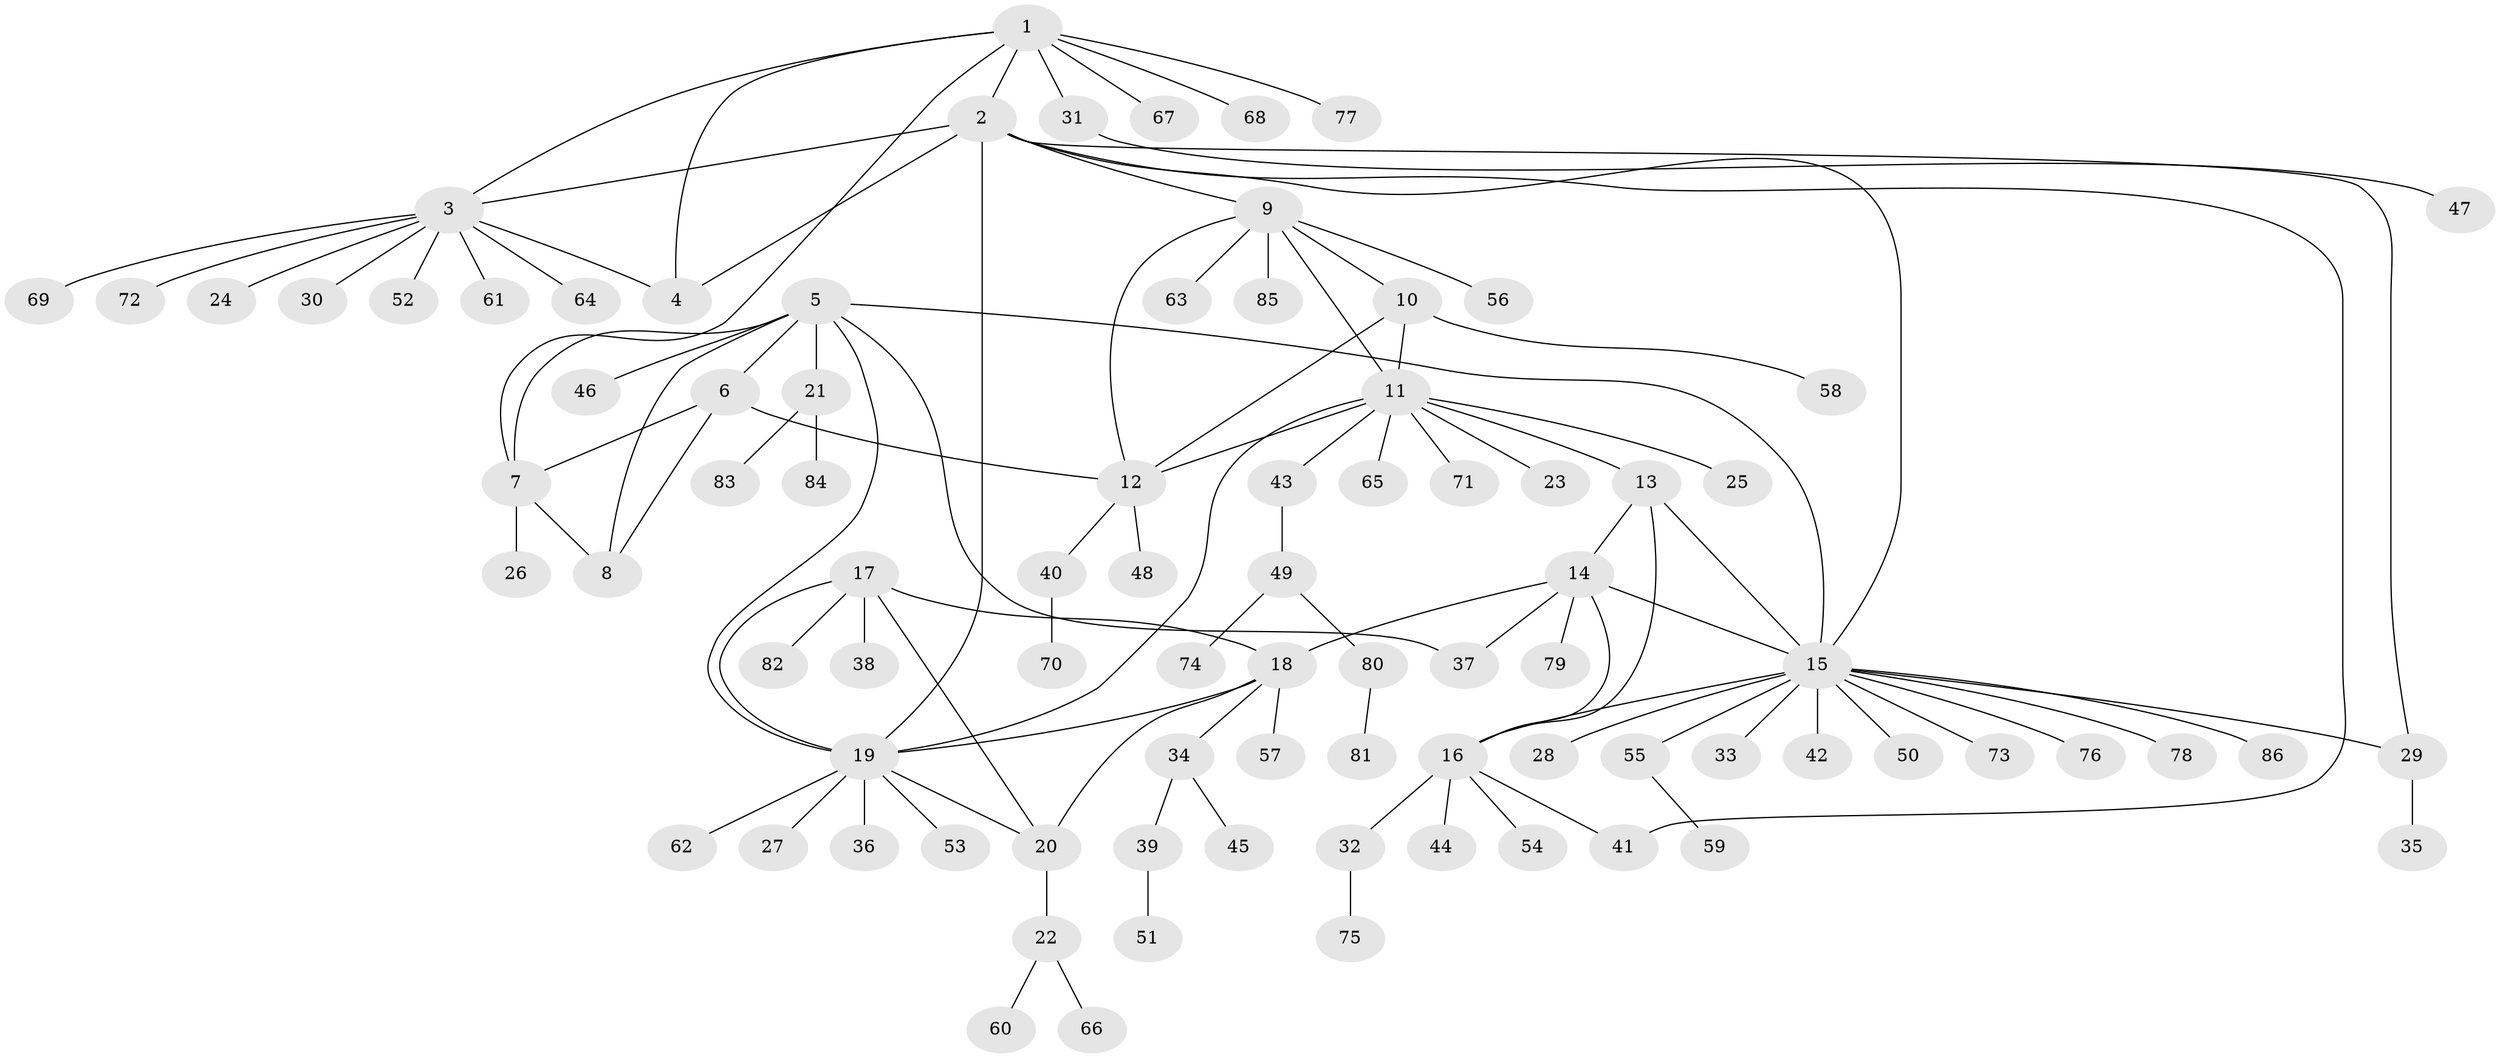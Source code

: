 // Generated by graph-tools (version 1.1) at 2025/37/03/09/25 02:37:17]
// undirected, 86 vertices, 109 edges
graph export_dot {
graph [start="1"]
  node [color=gray90,style=filled];
  1;
  2;
  3;
  4;
  5;
  6;
  7;
  8;
  9;
  10;
  11;
  12;
  13;
  14;
  15;
  16;
  17;
  18;
  19;
  20;
  21;
  22;
  23;
  24;
  25;
  26;
  27;
  28;
  29;
  30;
  31;
  32;
  33;
  34;
  35;
  36;
  37;
  38;
  39;
  40;
  41;
  42;
  43;
  44;
  45;
  46;
  47;
  48;
  49;
  50;
  51;
  52;
  53;
  54;
  55;
  56;
  57;
  58;
  59;
  60;
  61;
  62;
  63;
  64;
  65;
  66;
  67;
  68;
  69;
  70;
  71;
  72;
  73;
  74;
  75;
  76;
  77;
  78;
  79;
  80;
  81;
  82;
  83;
  84;
  85;
  86;
  1 -- 2;
  1 -- 3;
  1 -- 4;
  1 -- 7;
  1 -- 31;
  1 -- 67;
  1 -- 68;
  1 -- 77;
  2 -- 3;
  2 -- 4;
  2 -- 9;
  2 -- 15;
  2 -- 19;
  2 -- 29;
  2 -- 41;
  3 -- 4;
  3 -- 24;
  3 -- 30;
  3 -- 52;
  3 -- 61;
  3 -- 64;
  3 -- 69;
  3 -- 72;
  5 -- 6;
  5 -- 7;
  5 -- 8;
  5 -- 15;
  5 -- 19;
  5 -- 21;
  5 -- 37;
  5 -- 46;
  6 -- 7;
  6 -- 8;
  6 -- 12;
  7 -- 8;
  7 -- 26;
  9 -- 10;
  9 -- 11;
  9 -- 12;
  9 -- 56;
  9 -- 63;
  9 -- 85;
  10 -- 11;
  10 -- 12;
  10 -- 58;
  11 -- 12;
  11 -- 13;
  11 -- 19;
  11 -- 23;
  11 -- 25;
  11 -- 43;
  11 -- 65;
  11 -- 71;
  12 -- 40;
  12 -- 48;
  13 -- 14;
  13 -- 15;
  13 -- 16;
  14 -- 15;
  14 -- 16;
  14 -- 18;
  14 -- 37;
  14 -- 79;
  15 -- 16;
  15 -- 28;
  15 -- 29;
  15 -- 33;
  15 -- 42;
  15 -- 50;
  15 -- 55;
  15 -- 73;
  15 -- 76;
  15 -- 78;
  15 -- 86;
  16 -- 32;
  16 -- 41;
  16 -- 44;
  16 -- 54;
  17 -- 18;
  17 -- 19;
  17 -- 20;
  17 -- 38;
  17 -- 82;
  18 -- 19;
  18 -- 20;
  18 -- 34;
  18 -- 57;
  19 -- 20;
  19 -- 27;
  19 -- 36;
  19 -- 53;
  19 -- 62;
  20 -- 22;
  21 -- 83;
  21 -- 84;
  22 -- 60;
  22 -- 66;
  29 -- 35;
  31 -- 47;
  32 -- 75;
  34 -- 39;
  34 -- 45;
  39 -- 51;
  40 -- 70;
  43 -- 49;
  49 -- 74;
  49 -- 80;
  55 -- 59;
  80 -- 81;
}
